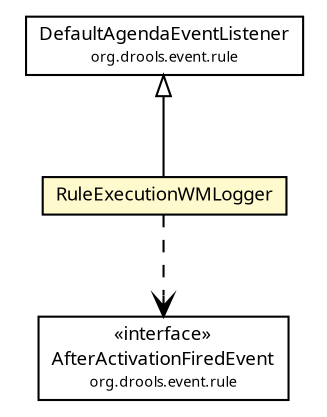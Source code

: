 #!/usr/local/bin/dot
#
# Class diagram 
# Generated by UMLGraph version R5_6 (http://www.umlgraph.org/)
#

digraph G {
	edge [fontname="Trebuchet MS",fontsize=10,labelfontname="Trebuchet MS",labelfontsize=10];
	node [fontname="Trebuchet MS",fontsize=10,shape=plaintext];
	nodesep=0.25;
	ranksep=0.5;
	// se.cambio.cds.model.facade.execution.util.RuleExecutionWMLogger
	c291085 [label=<<table title="se.cambio.cds.model.facade.execution.util.RuleExecutionWMLogger" border="0" cellborder="1" cellspacing="0" cellpadding="2" port="p" bgcolor="lemonChiffon" href="./RuleExecutionWMLogger.html">
		<tr><td><table border="0" cellspacing="0" cellpadding="1">
<tr><td align="center" balign="center"><font face="Trebuchet MS"> RuleExecutionWMLogger </font></td></tr>
		</table></td></tr>
		</table>>, URL="./RuleExecutionWMLogger.html", fontname="Trebuchet MS", fontcolor="black", fontsize=9.0];
	//se.cambio.cds.model.facade.execution.util.RuleExecutionWMLogger extends org.drools.event.rule.DefaultAgendaEventListener
	c291392:p -> c291085:p [dir=back,arrowtail=empty];
	// se.cambio.cds.model.facade.execution.util.RuleExecutionWMLogger DEPEND org.drools.event.rule.AfterActivationFiredEvent
	c291085:p -> c291394:p [taillabel="", label="", headlabel="", fontname="Trebuchet MS", fontcolor="black", fontsize=10.0, color="black", arrowhead=open, style=dashed];
	// org.drools.event.rule.AfterActivationFiredEvent
	c291394 [label=<<table title="org.drools.event.rule.AfterActivationFiredEvent" border="0" cellborder="1" cellspacing="0" cellpadding="2" port="p" href="http://java.sun.com/j2se/1.4.2/docs/api/org/drools/event/rule/AfterActivationFiredEvent.html">
		<tr><td><table border="0" cellspacing="0" cellpadding="1">
<tr><td align="center" balign="center"> &#171;interface&#187; </td></tr>
<tr><td align="center" balign="center"><font face="Trebuchet MS"> AfterActivationFiredEvent </font></td></tr>
<tr><td align="center" balign="center"><font face="Trebuchet MS" point-size="7.0"> org.drools.event.rule </font></td></tr>
		</table></td></tr>
		</table>>, URL="http://java.sun.com/j2se/1.4.2/docs/api/org/drools/event/rule/AfterActivationFiredEvent.html", fontname="Trebuchet MS", fontcolor="black", fontsize=9.0];
	// org.drools.event.rule.DefaultAgendaEventListener
	c291392 [label=<<table title="org.drools.event.rule.DefaultAgendaEventListener" border="0" cellborder="1" cellspacing="0" cellpadding="2" port="p" href="http://java.sun.com/j2se/1.4.2/docs/api/org/drools/event/rule/DefaultAgendaEventListener.html">
		<tr><td><table border="0" cellspacing="0" cellpadding="1">
<tr><td align="center" balign="center"><font face="Trebuchet MS"> DefaultAgendaEventListener </font></td></tr>
<tr><td align="center" balign="center"><font face="Trebuchet MS" point-size="7.0"> org.drools.event.rule </font></td></tr>
		</table></td></tr>
		</table>>, URL="http://java.sun.com/j2se/1.4.2/docs/api/org/drools/event/rule/DefaultAgendaEventListener.html", fontname="Trebuchet MS", fontcolor="black", fontsize=9.0];
}

